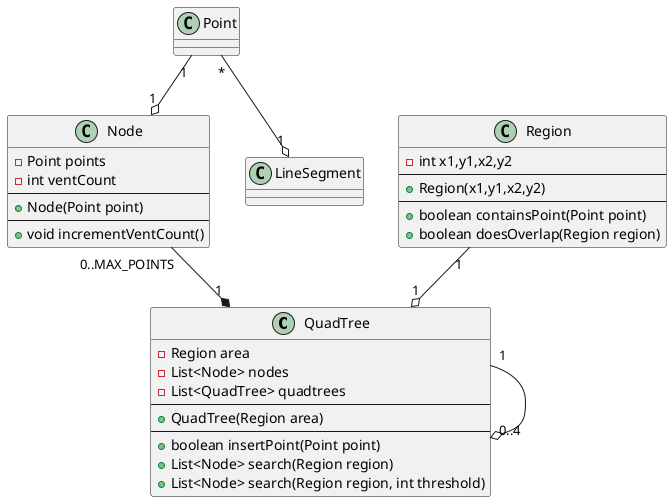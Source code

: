 @startuml
'https://plantuml.com/class-diagram

class QuadTree {
    -Region area
    -List<Node> nodes
    -List<QuadTree> quadtrees
    --
    +QuadTree(Region area)
    --
    +boolean insertPoint(Point point)
    +List<Node> search(Region region)
    +List<Node> search(Region region, int threshold)
}

class Node{
-Point points
-int ventCount
--
+Node(Point point)
--
+void incrementVentCount()
}

class Region {
-int x1,y1,x2,y2
--
+Region(x1,y1,x2,y2)
--
+boolean containsPoint(Point point)
+boolean doesOverlap(Region region)
}


QuadTree "1" --o "0..4" QuadTree
Region "1" --o "1" QuadTree
Node "0..MAX_POINTS" --* "1" QuadTree
Point "*" --o "1" LineSegment

Point "1" --o "1" Node

@enduml